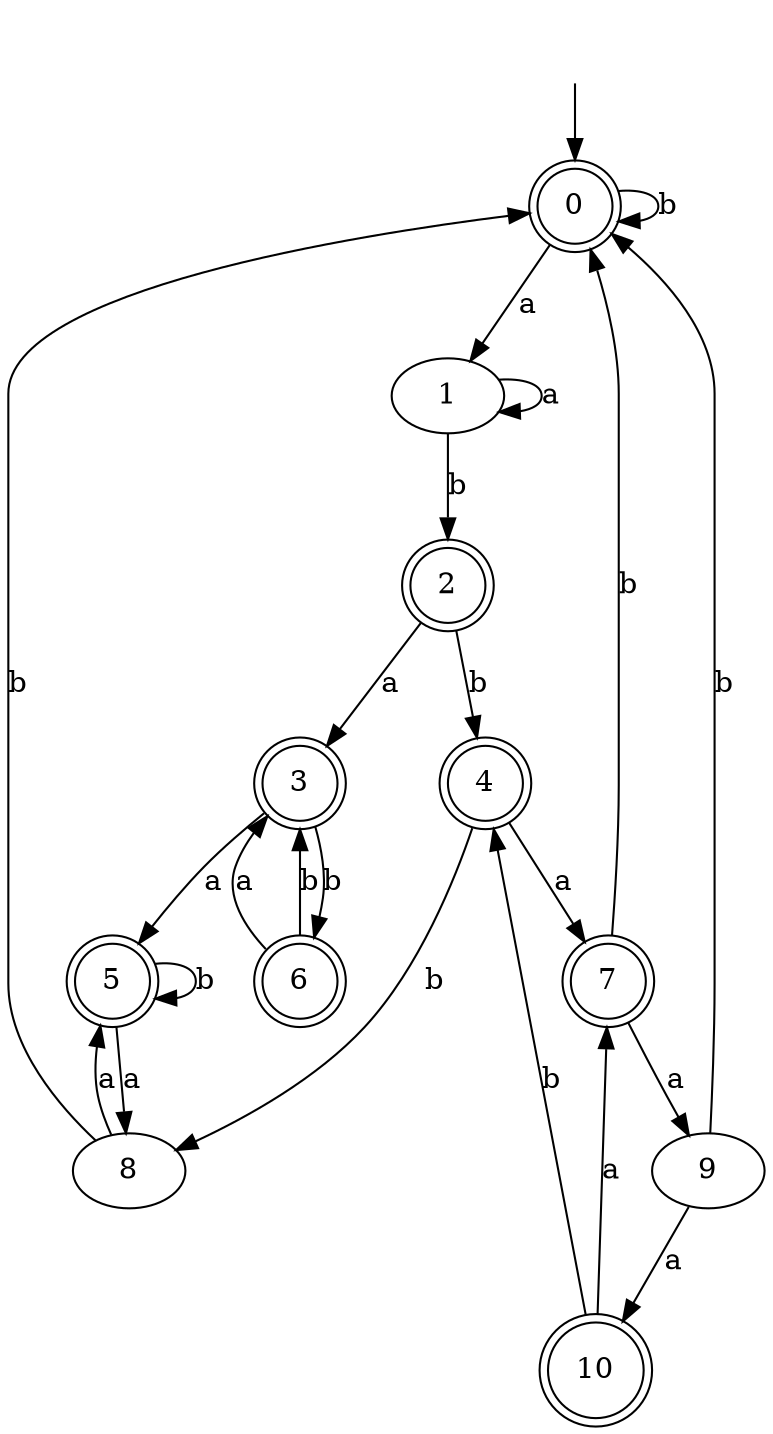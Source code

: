 digraph RandomDFA {
  __start0 [label="", shape=none];
  __start0 -> 0 [label=""];
  0 [shape=circle] [shape=doublecircle]
  0 -> 1 [label="a"]
  0 -> 0 [label="b"]
  1
  1 -> 1 [label="a"]
  1 -> 2 [label="b"]
  2 [shape=doublecircle]
  2 -> 3 [label="a"]
  2 -> 4 [label="b"]
  3 [shape=doublecircle]
  3 -> 5 [label="a"]
  3 -> 6 [label="b"]
  4 [shape=doublecircle]
  4 -> 7 [label="a"]
  4 -> 8 [label="b"]
  5 [shape=doublecircle]
  5 -> 8 [label="a"]
  5 -> 5 [label="b"]
  6 [shape=doublecircle]
  6 -> 3 [label="a"]
  6 -> 3 [label="b"]
  7 [shape=doublecircle]
  7 -> 9 [label="a"]
  7 -> 0 [label="b"]
  8
  8 -> 5 [label="a"]
  8 -> 0 [label="b"]
  9
  9 -> 10 [label="a"]
  9 -> 0 [label="b"]
  10 [shape=doublecircle]
  10 -> 7 [label="a"]
  10 -> 4 [label="b"]
}
